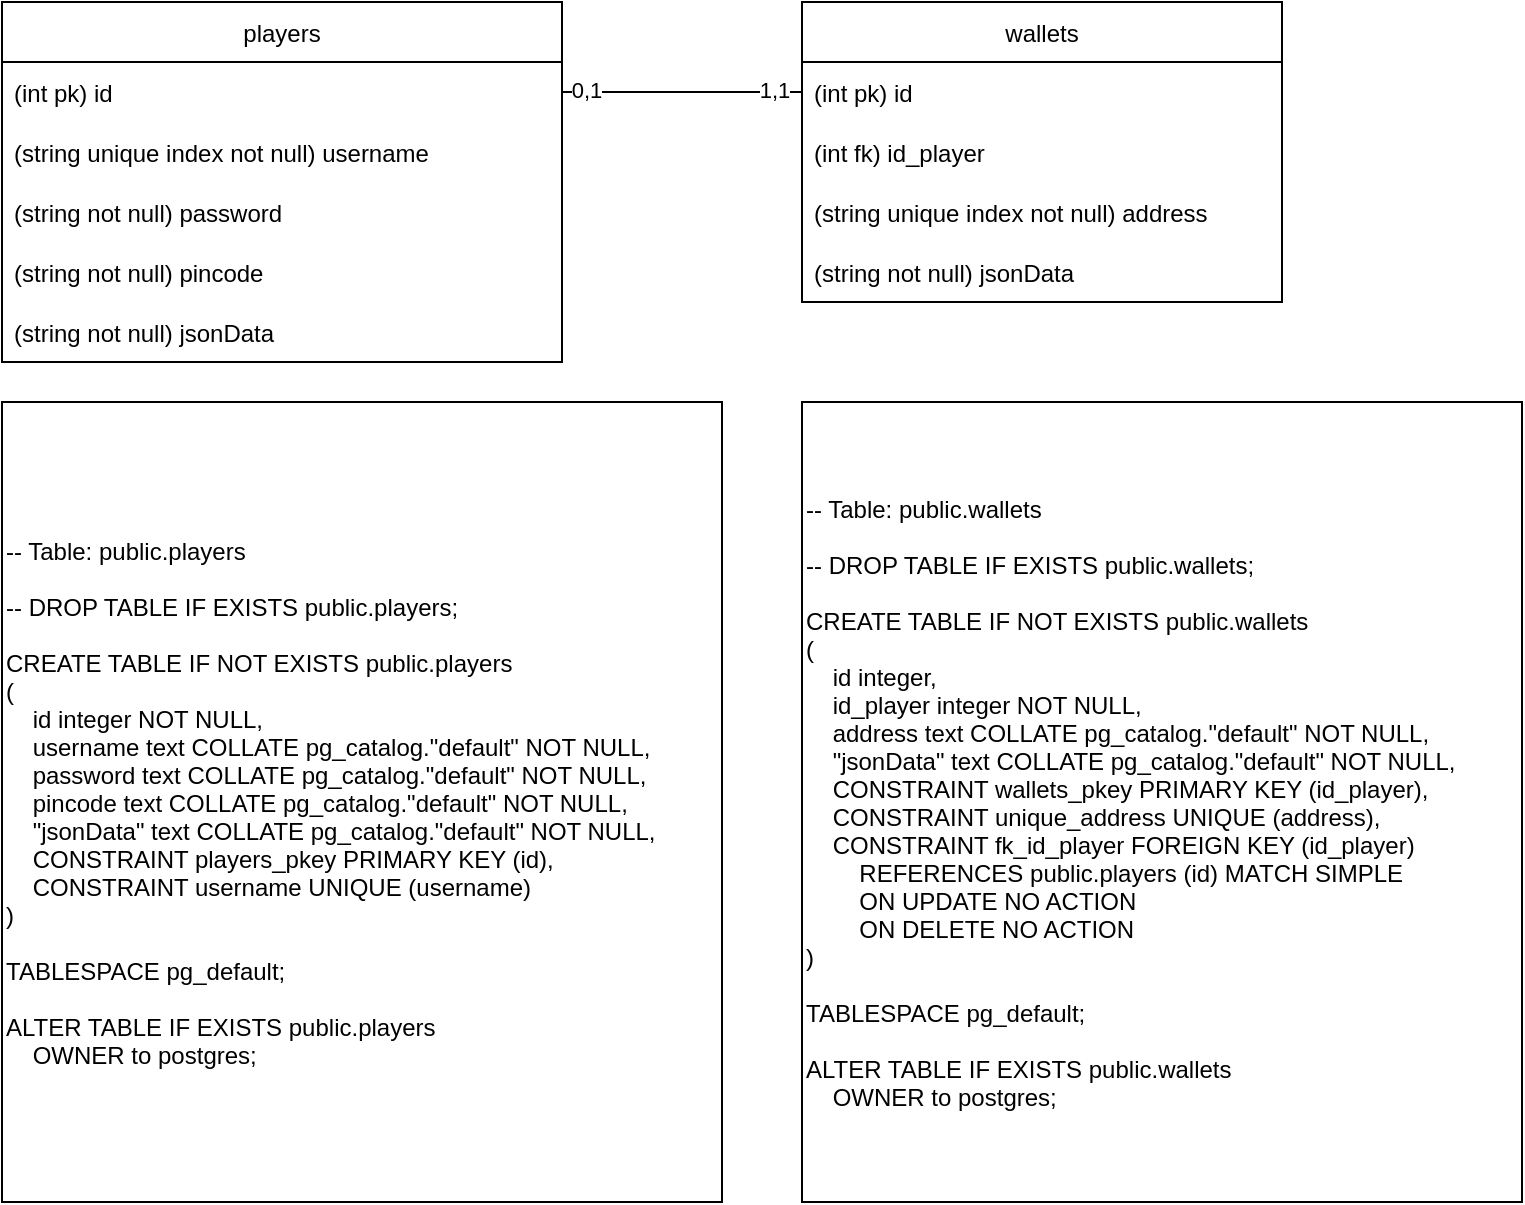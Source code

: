 <mxfile version="20.2.5" type="device"><diagram id="uU7l3W1tcdX8fhUeC89G" name="Page-1"><mxGraphModel dx="1422" dy="838" grid="1" gridSize="10" guides="1" tooltips="1" connect="1" arrows="1" fold="1" page="1" pageScale="1" pageWidth="827" pageHeight="1169" math="0" shadow="0"><root><mxCell id="0"/><mxCell id="1" parent="0"/><mxCell id="t3R8WoZ9XaHfJZUROUZG-1" value="players" style="swimlane;fontStyle=0;childLayout=stackLayout;horizontal=1;startSize=30;horizontalStack=0;resizeParent=1;resizeParentMax=0;resizeLast=0;collapsible=1;marginBottom=0;" vertex="1" parent="1"><mxGeometry x="120" y="200" width="280" height="180" as="geometry"/></mxCell><mxCell id="t3R8WoZ9XaHfJZUROUZG-2" value="(int pk) id" style="text;strokeColor=none;fillColor=none;align=left;verticalAlign=middle;spacingLeft=4;spacingRight=4;overflow=hidden;points=[[0,0.5],[1,0.5]];portConstraint=eastwest;rotatable=0;" vertex="1" parent="t3R8WoZ9XaHfJZUROUZG-1"><mxGeometry y="30" width="280" height="30" as="geometry"/></mxCell><mxCell id="t3R8WoZ9XaHfJZUROUZG-3" value="(string unique index not null) username" style="text;strokeColor=none;fillColor=none;align=left;verticalAlign=middle;spacingLeft=4;spacingRight=4;overflow=hidden;points=[[0,0.5],[1,0.5]];portConstraint=eastwest;rotatable=0;" vertex="1" parent="t3R8WoZ9XaHfJZUROUZG-1"><mxGeometry y="60" width="280" height="30" as="geometry"/></mxCell><mxCell id="t3R8WoZ9XaHfJZUROUZG-4" value="(string not null) password" style="text;strokeColor=none;fillColor=none;align=left;verticalAlign=middle;spacingLeft=4;spacingRight=4;overflow=hidden;points=[[0,0.5],[1,0.5]];portConstraint=eastwest;rotatable=0;" vertex="1" parent="t3R8WoZ9XaHfJZUROUZG-1"><mxGeometry y="90" width="280" height="30" as="geometry"/></mxCell><mxCell id="t3R8WoZ9XaHfJZUROUZG-5" value="(string not null) pincode" style="text;strokeColor=none;fillColor=none;align=left;verticalAlign=middle;spacingLeft=4;spacingRight=4;overflow=hidden;points=[[0,0.5],[1,0.5]];portConstraint=eastwest;rotatable=0;" vertex="1" parent="t3R8WoZ9XaHfJZUROUZG-1"><mxGeometry y="120" width="280" height="30" as="geometry"/></mxCell><mxCell id="t3R8WoZ9XaHfJZUROUZG-7" value="(string not null) jsonData" style="text;strokeColor=none;fillColor=none;align=left;verticalAlign=middle;spacingLeft=4;spacingRight=4;overflow=hidden;points=[[0,0.5],[1,0.5]];portConstraint=eastwest;rotatable=0;" vertex="1" parent="t3R8WoZ9XaHfJZUROUZG-1"><mxGeometry y="150" width="280" height="30" as="geometry"/></mxCell><mxCell id="t3R8WoZ9XaHfJZUROUZG-8" value="wallets" style="swimlane;fontStyle=0;childLayout=stackLayout;horizontal=1;startSize=30;horizontalStack=0;resizeParent=1;resizeParentMax=0;resizeLast=0;collapsible=1;marginBottom=0;" vertex="1" parent="1"><mxGeometry x="520" y="200" width="240" height="150" as="geometry"/></mxCell><mxCell id="t3R8WoZ9XaHfJZUROUZG-9" value="(int pk) id" style="text;strokeColor=none;fillColor=none;align=left;verticalAlign=middle;spacingLeft=4;spacingRight=4;overflow=hidden;points=[[0,0.5],[1,0.5]];portConstraint=eastwest;rotatable=0;" vertex="1" parent="t3R8WoZ9XaHfJZUROUZG-8"><mxGeometry y="30" width="240" height="30" as="geometry"/></mxCell><mxCell id="t3R8WoZ9XaHfJZUROUZG-10" value="(int fk) id_player" style="text;strokeColor=none;fillColor=none;align=left;verticalAlign=middle;spacingLeft=4;spacingRight=4;overflow=hidden;points=[[0,0.5],[1,0.5]];portConstraint=eastwest;rotatable=0;" vertex="1" parent="t3R8WoZ9XaHfJZUROUZG-8"><mxGeometry y="60" width="240" height="30" as="geometry"/></mxCell><mxCell id="t3R8WoZ9XaHfJZUROUZG-18" value="(string unique index not null) address" style="text;strokeColor=none;fillColor=none;align=left;verticalAlign=middle;spacingLeft=4;spacingRight=4;overflow=hidden;points=[[0,0.5],[1,0.5]];portConstraint=eastwest;rotatable=0;" vertex="1" parent="t3R8WoZ9XaHfJZUROUZG-8"><mxGeometry y="90" width="240" height="30" as="geometry"/></mxCell><mxCell id="t3R8WoZ9XaHfJZUROUZG-23" value="(string not null) jsonData" style="text;strokeColor=none;fillColor=none;align=left;verticalAlign=middle;spacingLeft=4;spacingRight=4;overflow=hidden;points=[[0,0.5],[1,0.5]];portConstraint=eastwest;rotatable=0;" vertex="1" parent="t3R8WoZ9XaHfJZUROUZG-8"><mxGeometry y="120" width="240" height="30" as="geometry"/></mxCell><mxCell id="t3R8WoZ9XaHfJZUROUZG-15" value="" style="endArrow=none;html=1;rounded=0;exitX=1;exitY=0.5;exitDx=0;exitDy=0;entryX=0;entryY=0.5;entryDx=0;entryDy=0;" edge="1" parent="1" source="t3R8WoZ9XaHfJZUROUZG-2" target="t3R8WoZ9XaHfJZUROUZG-9"><mxGeometry width="50" height="50" relative="1" as="geometry"><mxPoint x="490" y="350" as="sourcePoint"/><mxPoint x="540" y="300" as="targetPoint"/></mxGeometry></mxCell><mxCell id="t3R8WoZ9XaHfJZUROUZG-16" value="0,1" style="edgeLabel;html=1;align=center;verticalAlign=middle;resizable=0;points=[];" vertex="1" connectable="0" parent="t3R8WoZ9XaHfJZUROUZG-15"><mxGeometry x="-0.8" y="1" relative="1" as="geometry"><mxPoint as="offset"/></mxGeometry></mxCell><mxCell id="t3R8WoZ9XaHfJZUROUZG-17" value="1,1" style="edgeLabel;html=1;align=center;verticalAlign=middle;resizable=0;points=[];" vertex="1" connectable="0" parent="t3R8WoZ9XaHfJZUROUZG-15"><mxGeometry x="0.767" y="1" relative="1" as="geometry"><mxPoint as="offset"/></mxGeometry></mxCell><mxCell id="t3R8WoZ9XaHfJZUROUZG-21" value="-- Table: public.players&#10;&#10;-- DROP TABLE IF EXISTS public.players;&#10;&#10;CREATE TABLE IF NOT EXISTS public.players&#10;(&#10;    id integer NOT NULL,&#10;    username text COLLATE pg_catalog.&quot;default&quot; NOT NULL,&#10;    password text COLLATE pg_catalog.&quot;default&quot; NOT NULL,&#10;    pincode text COLLATE pg_catalog.&quot;default&quot; NOT NULL,&#10;    &quot;jsonData&quot; text COLLATE pg_catalog.&quot;default&quot; NOT NULL,&#10;    CONSTRAINT players_pkey PRIMARY KEY (id),&#10;    CONSTRAINT username UNIQUE (username)&#10;)&#10;&#10;TABLESPACE pg_default;&#10;&#10;ALTER TABLE IF EXISTS public.players&#10;    OWNER to postgres;" style="rounded=0;align=left;" vertex="1" parent="1"><mxGeometry x="120" y="400" width="360" height="400" as="geometry"/></mxCell><mxCell id="t3R8WoZ9XaHfJZUROUZG-22" value="-- Table: public.wallets&#10;&#10;-- DROP TABLE IF EXISTS public.wallets;&#10;&#10;CREATE TABLE IF NOT EXISTS public.wallets&#10;(&#10;    id integer,&#10;    id_player integer NOT NULL,&#10;    address text COLLATE pg_catalog.&quot;default&quot; NOT NULL,&#10;    &quot;jsonData&quot; text COLLATE pg_catalog.&quot;default&quot; NOT NULL,&#10;    CONSTRAINT wallets_pkey PRIMARY KEY (id_player),&#10;    CONSTRAINT unique_address UNIQUE (address),&#10;    CONSTRAINT fk_id_player FOREIGN KEY (id_player)&#10;        REFERENCES public.players (id) MATCH SIMPLE&#10;        ON UPDATE NO ACTION&#10;        ON DELETE NO ACTION&#10;)&#10;&#10;TABLESPACE pg_default;&#10;&#10;ALTER TABLE IF EXISTS public.wallets&#10;    OWNER to postgres;" style="rounded=0;align=left;" vertex="1" parent="1"><mxGeometry x="520" y="400" width="360" height="400" as="geometry"/></mxCell></root></mxGraphModel></diagram></mxfile>